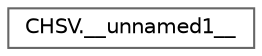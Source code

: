 digraph "Graphical Class Hierarchy"
{
 // LATEX_PDF_SIZE
  bgcolor="transparent";
  edge [fontname=Helvetica,fontsize=10,labelfontname=Helvetica,labelfontsize=10];
  node [fontname=Helvetica,fontsize=10,shape=box,height=0.2,width=0.4];
  rankdir="LR";
  Node0 [id="Node000000",label="CHSV.__unnamed1__",height=0.2,width=0.4,color="grey40", fillcolor="white", style="filled",URL="$db/d87/group___pixel_types.html#d8/d90/union_c_h_s_v_8____unnamed1____",tooltip=" "];
}
